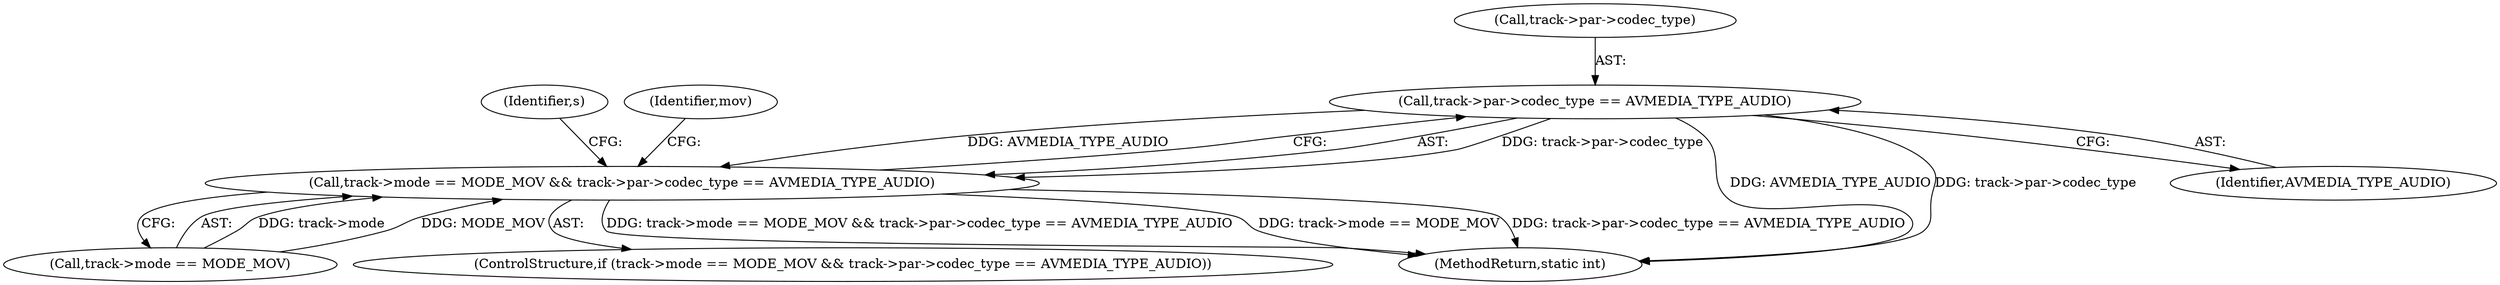 digraph "0_FFmpeg_fa19fbcf712a6a6cc5a5cfdc3254a97b9bce6582@pointer" {
"1000739" [label="(Call,track->par->codec_type == AVMEDIA_TYPE_AUDIO)"];
"1000733" [label="(Call,track->mode == MODE_MOV && track->par->codec_type == AVMEDIA_TYPE_AUDIO)"];
"1000747" [label="(Identifier,s)"];
"1000740" [label="(Call,track->par->codec_type)"];
"1000767" [label="(MethodReturn,static int)"];
"1000733" [label="(Call,track->mode == MODE_MOV && track->par->codec_type == AVMEDIA_TYPE_AUDIO)"];
"1000739" [label="(Call,track->par->codec_type == AVMEDIA_TYPE_AUDIO)"];
"1000734" [label="(Call,track->mode == MODE_MOV)"];
"1000745" [label="(Identifier,AVMEDIA_TYPE_AUDIO)"];
"1000732" [label="(ControlStructure,if (track->mode == MODE_MOV && track->par->codec_type == AVMEDIA_TYPE_AUDIO))"];
"1000753" [label="(Identifier,mov)"];
"1000739" -> "1000733"  [label="AST: "];
"1000739" -> "1000745"  [label="CFG: "];
"1000740" -> "1000739"  [label="AST: "];
"1000745" -> "1000739"  [label="AST: "];
"1000733" -> "1000739"  [label="CFG: "];
"1000739" -> "1000767"  [label="DDG: AVMEDIA_TYPE_AUDIO"];
"1000739" -> "1000767"  [label="DDG: track->par->codec_type"];
"1000739" -> "1000733"  [label="DDG: track->par->codec_type"];
"1000739" -> "1000733"  [label="DDG: AVMEDIA_TYPE_AUDIO"];
"1000733" -> "1000732"  [label="AST: "];
"1000733" -> "1000734"  [label="CFG: "];
"1000734" -> "1000733"  [label="AST: "];
"1000747" -> "1000733"  [label="CFG: "];
"1000753" -> "1000733"  [label="CFG: "];
"1000733" -> "1000767"  [label="DDG: track->mode == MODE_MOV"];
"1000733" -> "1000767"  [label="DDG: track->par->codec_type == AVMEDIA_TYPE_AUDIO"];
"1000733" -> "1000767"  [label="DDG: track->mode == MODE_MOV && track->par->codec_type == AVMEDIA_TYPE_AUDIO"];
"1000734" -> "1000733"  [label="DDG: track->mode"];
"1000734" -> "1000733"  [label="DDG: MODE_MOV"];
}
